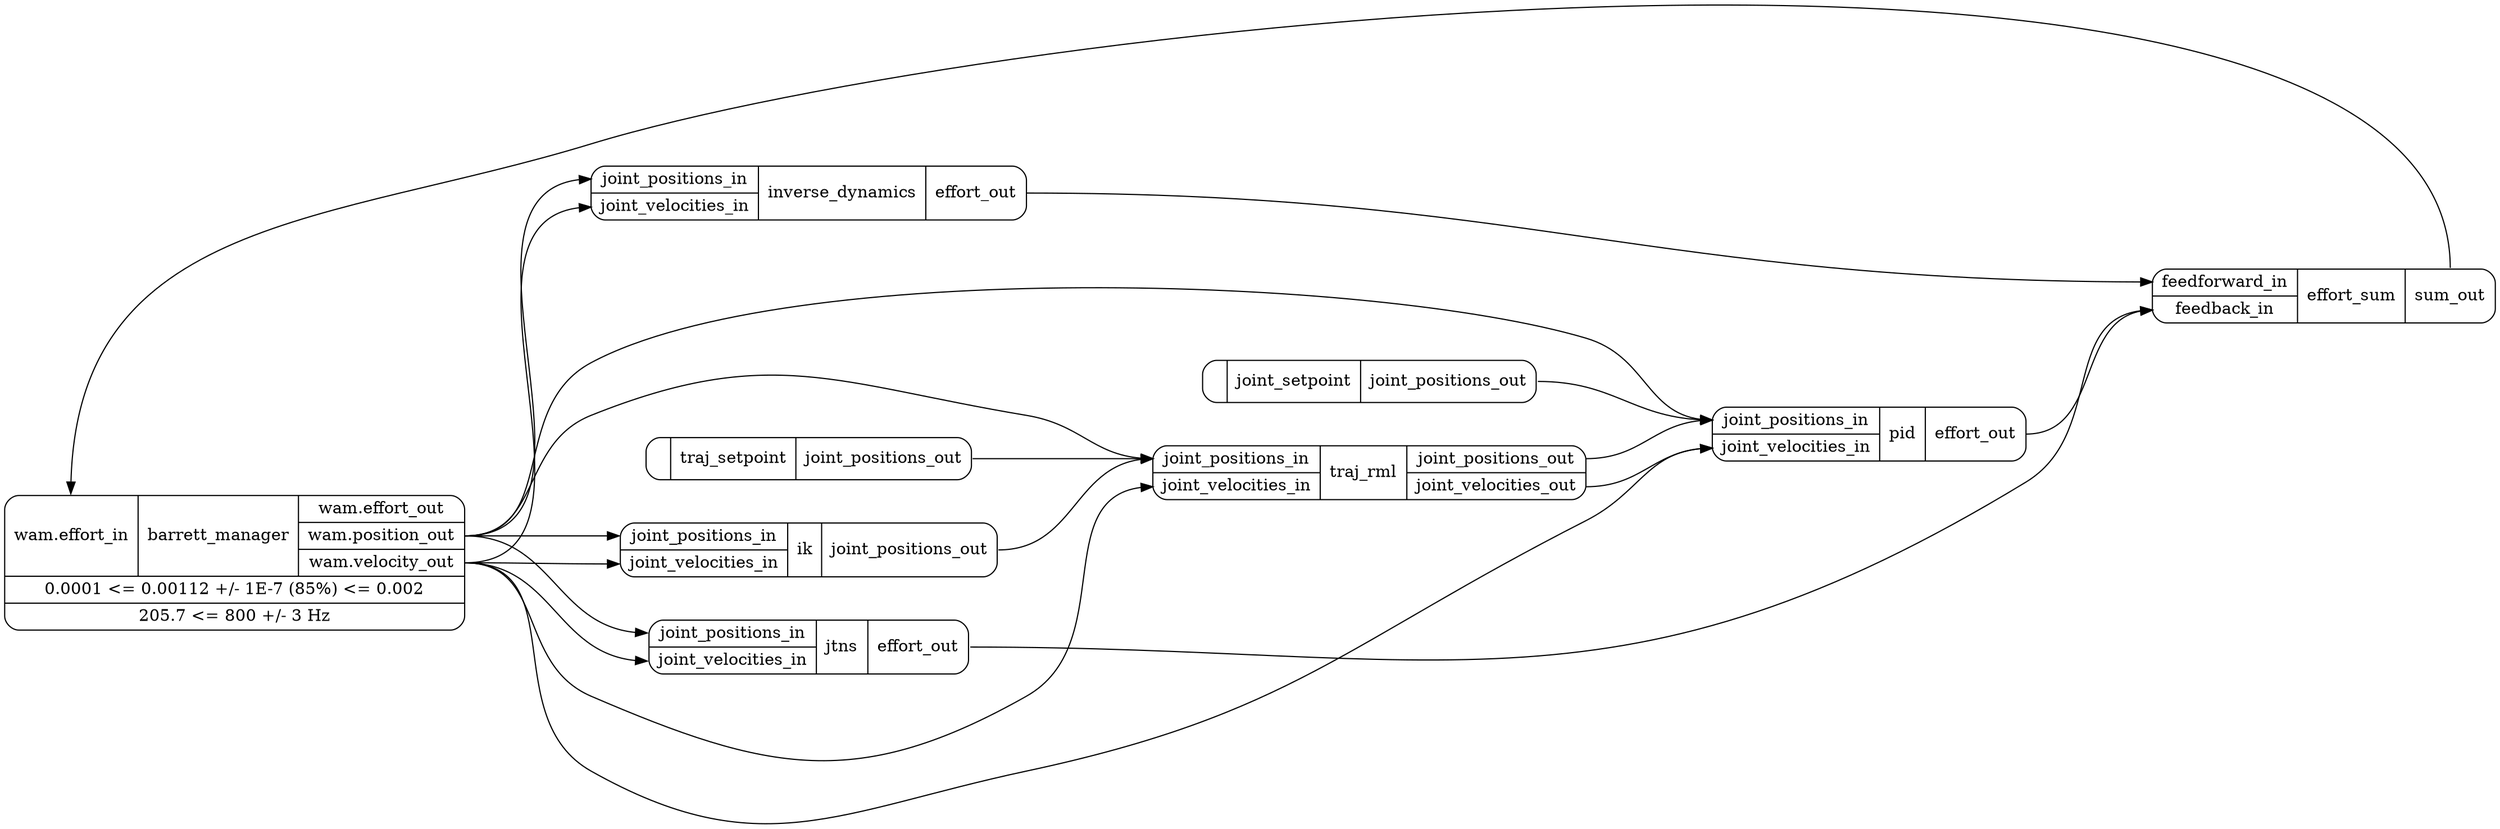 digraph scheme {
  //graph [fontsize=30 labelloc="t" label="" splines=true overlap=false rankdir = "LR" constraint=false rank=min];
  rankdir=LR;
  nodesep=0.5;
  ranksep=1.5;
  fontname="sans";

  node [style=rounded]

  barrett_manager [shape=record,label="{{<i0>wam.effort_in}|\N|{<o0>wam.effort_out|<o1>wam.position_out|<o2>wam.velocity_out}}|{0.0001 \<= 0.00112 +/- 1E-7 (85%) \<= 0.002}|{ 205.7 \<= 800 +/- 3 Hz }"];
  jtns [shape=record,label="{{<i0>joint_positions_in|<i1>joint_velocities_in}|\N|{<o0>effort_out}}"];
  ik [shape=record,label="{{<i0>joint_positions_in|<i1>joint_velocities_in}|\N|{<o0>joint_positions_out}}"];
  traj_setpoint [shape=record,label="{|\N|{<o0>joint_positions_out}}"];
  joint_setpoint [shape=record,label="{|\N|{<o0>joint_positions_out}}"];
  pid [shape=record,label="{{<i0>joint_positions_in|<i1>joint_velocities_in}|\N|{<o0>effort_out}}"];
  traj_rml [shape=record,label="{{<i0>joint_positions_in|<i1>joint_velocities_in}|\N|{<o0>joint_positions_out|<o1>joint_velocities_out}}"];
  effort_sum [shape=record,label="{{<i0>feedforward_in|<i1>feedback_in}|\N|{<o0>sum_out}}"];
  inverse_dynamics [shape=record,label="{{<i0>joint_positions_in|<i1>joint_velocities_in}|\N|{<o0>effort_out}}"];

  jtns:o0 -> effort_sum:i1;
  traj_rml:o0 -> pid:i0;
  ik:o0 -> traj_rml:i0;
  traj_setpoint:o0 -> traj_rml:i0;
  joint_setpoint:o0 -> pid:i0;
  traj_rml:o1 -> pid:i1;
  pid:o0 -> effort_sum:i1 [weight=1];
  inverse_dynamics:o0 -> effort_sum:i0 [weight=1];
  effort_sum:o0 -> barrett_manager:i0 [weight=1];

  barrett_manager:o1 -> jtns:i0;
  barrett_manager:o2 -> jtns:i1;

  barrett_manager:o1 -> pid:i0;
  barrett_manager:o2 -> pid:i1;
  
  barrett_manager:o1 -> traj_rml:i0;
  barrett_manager:o2 -> traj_rml:i1;

  barrett_manager:o1 -> inverse_dynamics:i0;
  barrett_manager:o2 -> inverse_dynamics:i1;

  barrett_manager:o1 -> ik:i0;
  barrett_manager:o2 -> ik:i1;
}
